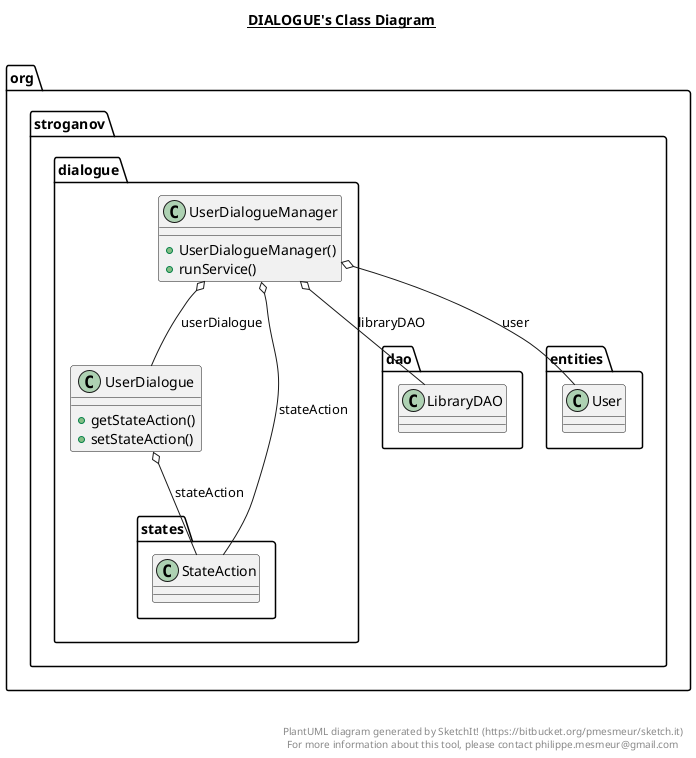 @startuml

title __DIALOGUE's Class Diagram__\n

  namespace org.stroganov {
    namespace dialogue {
      class org.stroganov.dialogue.UserDialogue {
          + getStateAction()
          + setStateAction()
      }
    }
  }
  

  namespace org.stroganov {
    namespace dialogue {
      class org.stroganov.dialogue.UserDialogueManager {
          + UserDialogueManager()
          + runService()
      }
    }
  }
  

  org.stroganov.dialogue.UserDialogue o-- org.stroganov.dialogue.states.StateAction : stateAction
  org.stroganov.dialogue.UserDialogueManager o-- org.stroganov.dao.LibraryDAO : libraryDAO
  org.stroganov.dialogue.UserDialogueManager o-- org.stroganov.entities.User : user
  org.stroganov.dialogue.UserDialogueManager o-- org.stroganov.dialogue.UserDialogue : userDialogue
  org.stroganov.dialogue.UserDialogueManager o-- org.stroganov.dialogue.states.StateAction : stateAction


right footer


PlantUML diagram generated by SketchIt! (https://bitbucket.org/pmesmeur/sketch.it)
For more information about this tool, please contact philippe.mesmeur@gmail.com
endfooter

@enduml
